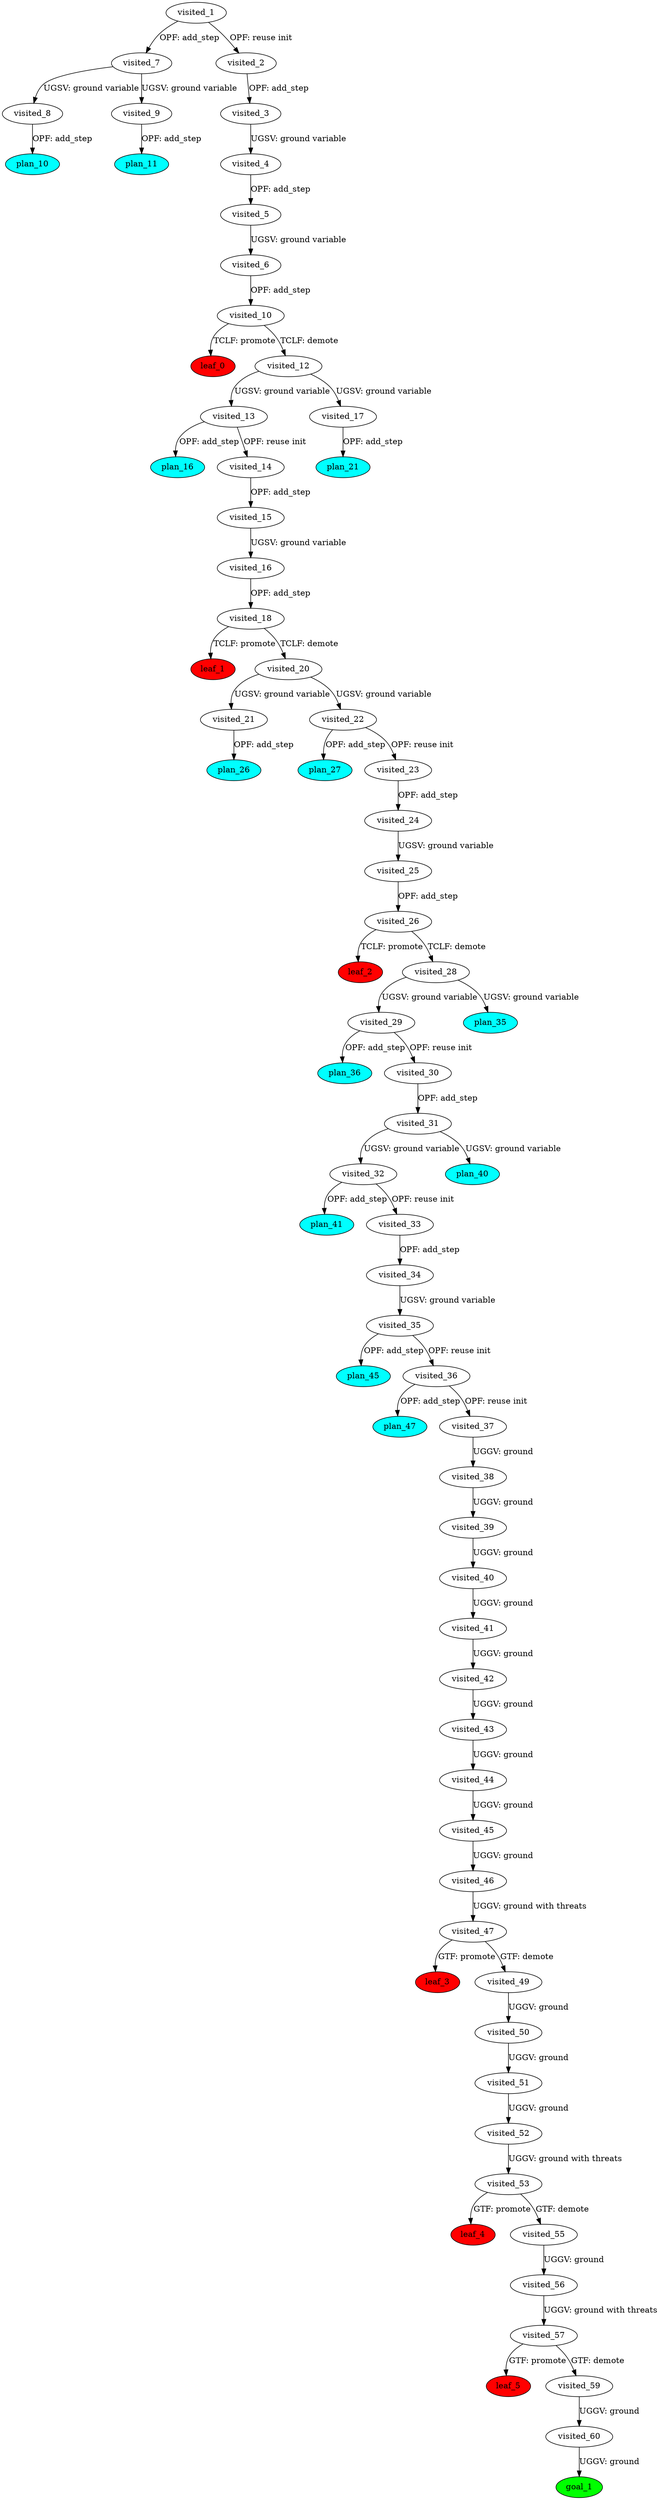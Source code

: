 digraph {
	"1b1dd405-cfa4-85bd-4fd2-ed8c8b6242d4" [label=plan_0 fillcolor=cyan style=filled]
	"1b1dd405-cfa4-85bd-4fd2-ed8c8b6242d4" [label=visited_1 fillcolor=white style=filled]
	"8d6ffda7-79da-68a7-8694-b4b14dda6ecf" [label=plan_1 fillcolor=cyan style=filled]
	"1b1dd405-cfa4-85bd-4fd2-ed8c8b6242d4" -> "8d6ffda7-79da-68a7-8694-b4b14dda6ecf" [label="OPF: add_step"]
	"013acfd5-bdae-84f7-1fa8-ad6e4dedee48" [label=plan_2 fillcolor=cyan style=filled]
	"1b1dd405-cfa4-85bd-4fd2-ed8c8b6242d4" -> "013acfd5-bdae-84f7-1fa8-ad6e4dedee48" [label="OPF: reuse init"]
	"013acfd5-bdae-84f7-1fa8-ad6e4dedee48" [label=visited_2 fillcolor=white style=filled]
	"e26202ce-cfa6-f711-257b-ba8c282ec8a2" [label=plan_3 fillcolor=cyan style=filled]
	"013acfd5-bdae-84f7-1fa8-ad6e4dedee48" -> "e26202ce-cfa6-f711-257b-ba8c282ec8a2" [label="OPF: add_step"]
	"e26202ce-cfa6-f711-257b-ba8c282ec8a2" [label=visited_3 fillcolor=white style=filled]
	"f8a3b187-657d-99b2-711f-dc7e2e22f1db" [label=plan_4 fillcolor=cyan style=filled]
	"e26202ce-cfa6-f711-257b-ba8c282ec8a2" -> "f8a3b187-657d-99b2-711f-dc7e2e22f1db" [label="UGSV: ground variable"]
	"f8a3b187-657d-99b2-711f-dc7e2e22f1db" [label=visited_4 fillcolor=white style=filled]
	"65dffb44-0938-c0dd-74b4-10d6b1c99dec" [label=plan_5 fillcolor=cyan style=filled]
	"f8a3b187-657d-99b2-711f-dc7e2e22f1db" -> "65dffb44-0938-c0dd-74b4-10d6b1c99dec" [label="OPF: add_step"]
	"65dffb44-0938-c0dd-74b4-10d6b1c99dec" [label=visited_5 fillcolor=white style=filled]
	"bc402461-2373-eaf3-3ebe-28a92e42203a" [label=plan_6 fillcolor=cyan style=filled]
	"65dffb44-0938-c0dd-74b4-10d6b1c99dec" -> "bc402461-2373-eaf3-3ebe-28a92e42203a" [label="UGSV: ground variable"]
	"bc402461-2373-eaf3-3ebe-28a92e42203a" [label=visited_6 fillcolor=white style=filled]
	"b174eb6e-7d82-02e5-6e66-5a8531adaea6" [label=plan_7 fillcolor=cyan style=filled]
	"bc402461-2373-eaf3-3ebe-28a92e42203a" -> "b174eb6e-7d82-02e5-6e66-5a8531adaea6" [label="OPF: add_step"]
	"8d6ffda7-79da-68a7-8694-b4b14dda6ecf" [label=visited_7 fillcolor=white style=filled]
	"ad48f547-ab3e-0a28-4b9d-196c7d0f14d2" [label=plan_8 fillcolor=cyan style=filled]
	"8d6ffda7-79da-68a7-8694-b4b14dda6ecf" -> "ad48f547-ab3e-0a28-4b9d-196c7d0f14d2" [label="UGSV: ground variable"]
	"98192ef4-9e4d-381a-1875-b9f7a061ac8a" [label=plan_9 fillcolor=cyan style=filled]
	"8d6ffda7-79da-68a7-8694-b4b14dda6ecf" -> "98192ef4-9e4d-381a-1875-b9f7a061ac8a" [label="UGSV: ground variable"]
	"ad48f547-ab3e-0a28-4b9d-196c7d0f14d2" [label=visited_8 fillcolor=white style=filled]
	"8c374ff0-ff86-8614-3901-cdded9f98a98" [label=plan_10 fillcolor=cyan style=filled]
	"ad48f547-ab3e-0a28-4b9d-196c7d0f14d2" -> "8c374ff0-ff86-8614-3901-cdded9f98a98" [label="OPF: add_step"]
	"98192ef4-9e4d-381a-1875-b9f7a061ac8a" [label=visited_9 fillcolor=white style=filled]
	"6cb7ef33-be0f-e361-df56-5a46fd8876c4" [label=plan_11 fillcolor=cyan style=filled]
	"98192ef4-9e4d-381a-1875-b9f7a061ac8a" -> "6cb7ef33-be0f-e361-df56-5a46fd8876c4" [label="OPF: add_step"]
	"b174eb6e-7d82-02e5-6e66-5a8531adaea6" [label=visited_10 fillcolor=white style=filled]
	"c0b9e63c-d3d0-0302-c664-5832a1e1d2fa" [label=plan_12 fillcolor=cyan style=filled]
	"b174eb6e-7d82-02e5-6e66-5a8531adaea6" -> "c0b9e63c-d3d0-0302-c664-5832a1e1d2fa" [label="TCLF: promote"]
	"68fb07b4-ddc7-c8cf-bac8-1976adbd741c" [label=plan_13 fillcolor=cyan style=filled]
	"b174eb6e-7d82-02e5-6e66-5a8531adaea6" -> "68fb07b4-ddc7-c8cf-bac8-1976adbd741c" [label="TCLF: demote"]
	"c0b9e63c-d3d0-0302-c664-5832a1e1d2fa" [label=visited_11 fillcolor=white style=filled]
	"c0b9e63c-d3d0-0302-c664-5832a1e1d2fa" [label=leaf_0 fillcolor=red style=filled]
	"68fb07b4-ddc7-c8cf-bac8-1976adbd741c" [label=visited_12 fillcolor=white style=filled]
	"fa5a78e7-ce25-3b6d-9fc7-0cf80576efb4" [label=plan_14 fillcolor=cyan style=filled]
	"68fb07b4-ddc7-c8cf-bac8-1976adbd741c" -> "fa5a78e7-ce25-3b6d-9fc7-0cf80576efb4" [label="UGSV: ground variable"]
	"af7623b3-c7aa-5946-e2d3-43dbfbfd6c78" [label=plan_15 fillcolor=cyan style=filled]
	"68fb07b4-ddc7-c8cf-bac8-1976adbd741c" -> "af7623b3-c7aa-5946-e2d3-43dbfbfd6c78" [label="UGSV: ground variable"]
	"fa5a78e7-ce25-3b6d-9fc7-0cf80576efb4" [label=visited_13 fillcolor=white style=filled]
	"10fce265-492b-91a9-1242-66d7320bb95a" [label=plan_16 fillcolor=cyan style=filled]
	"fa5a78e7-ce25-3b6d-9fc7-0cf80576efb4" -> "10fce265-492b-91a9-1242-66d7320bb95a" [label="OPF: add_step"]
	"562b0997-e0ed-79b3-ae7d-fcaac844a0e0" [label=plan_17 fillcolor=cyan style=filled]
	"fa5a78e7-ce25-3b6d-9fc7-0cf80576efb4" -> "562b0997-e0ed-79b3-ae7d-fcaac844a0e0" [label="OPF: reuse init"]
	"562b0997-e0ed-79b3-ae7d-fcaac844a0e0" [label=visited_14 fillcolor=white style=filled]
	"87aff21b-c5da-1e3b-3dbf-c71b28636d34" [label=plan_18 fillcolor=cyan style=filled]
	"562b0997-e0ed-79b3-ae7d-fcaac844a0e0" -> "87aff21b-c5da-1e3b-3dbf-c71b28636d34" [label="OPF: add_step"]
	"87aff21b-c5da-1e3b-3dbf-c71b28636d34" [label=visited_15 fillcolor=white style=filled]
	"543b4d84-1564-ffd5-b3d6-e956028e7074" [label=plan_19 fillcolor=cyan style=filled]
	"87aff21b-c5da-1e3b-3dbf-c71b28636d34" -> "543b4d84-1564-ffd5-b3d6-e956028e7074" [label="UGSV: ground variable"]
	"543b4d84-1564-ffd5-b3d6-e956028e7074" [label=visited_16 fillcolor=white style=filled]
	"8f7d3977-55df-2c2c-e499-64b893fdd7b6" [label=plan_20 fillcolor=cyan style=filled]
	"543b4d84-1564-ffd5-b3d6-e956028e7074" -> "8f7d3977-55df-2c2c-e499-64b893fdd7b6" [label="OPF: add_step"]
	"af7623b3-c7aa-5946-e2d3-43dbfbfd6c78" [label=visited_17 fillcolor=white style=filled]
	"c805613d-f0b7-1b1b-e9cc-b934edca60d8" [label=plan_21 fillcolor=cyan style=filled]
	"af7623b3-c7aa-5946-e2d3-43dbfbfd6c78" -> "c805613d-f0b7-1b1b-e9cc-b934edca60d8" [label="OPF: add_step"]
	"8f7d3977-55df-2c2c-e499-64b893fdd7b6" [label=visited_18 fillcolor=white style=filled]
	"8a188a31-6f20-6e2c-fb44-7fcd09e525b1" [label=plan_22 fillcolor=cyan style=filled]
	"8f7d3977-55df-2c2c-e499-64b893fdd7b6" -> "8a188a31-6f20-6e2c-fb44-7fcd09e525b1" [label="TCLF: promote"]
	"7096304c-b786-f99d-eb27-b9268be56f77" [label=plan_23 fillcolor=cyan style=filled]
	"8f7d3977-55df-2c2c-e499-64b893fdd7b6" -> "7096304c-b786-f99d-eb27-b9268be56f77" [label="TCLF: demote"]
	"8a188a31-6f20-6e2c-fb44-7fcd09e525b1" [label=visited_19 fillcolor=white style=filled]
	"8a188a31-6f20-6e2c-fb44-7fcd09e525b1" [label=leaf_1 fillcolor=red style=filled]
	"7096304c-b786-f99d-eb27-b9268be56f77" [label=visited_20 fillcolor=white style=filled]
	"c65d1195-7b3d-50aa-262d-adb47f03f00e" [label=plan_24 fillcolor=cyan style=filled]
	"7096304c-b786-f99d-eb27-b9268be56f77" -> "c65d1195-7b3d-50aa-262d-adb47f03f00e" [label="UGSV: ground variable"]
	"fcee8c23-ebe0-0d2e-56a4-638ce053c23e" [label=plan_25 fillcolor=cyan style=filled]
	"7096304c-b786-f99d-eb27-b9268be56f77" -> "fcee8c23-ebe0-0d2e-56a4-638ce053c23e" [label="UGSV: ground variable"]
	"c65d1195-7b3d-50aa-262d-adb47f03f00e" [label=visited_21 fillcolor=white style=filled]
	"6aed4194-8c4d-983b-32cd-ea9ba3f43ad8" [label=plan_26 fillcolor=cyan style=filled]
	"c65d1195-7b3d-50aa-262d-adb47f03f00e" -> "6aed4194-8c4d-983b-32cd-ea9ba3f43ad8" [label="OPF: add_step"]
	"fcee8c23-ebe0-0d2e-56a4-638ce053c23e" [label=visited_22 fillcolor=white style=filled]
	"5f28abbf-be22-8f61-97a6-565bc5bbb82f" [label=plan_27 fillcolor=cyan style=filled]
	"fcee8c23-ebe0-0d2e-56a4-638ce053c23e" -> "5f28abbf-be22-8f61-97a6-565bc5bbb82f" [label="OPF: add_step"]
	"fa2bf405-a66a-9854-3e2a-f5685fcdd9a0" [label=plan_28 fillcolor=cyan style=filled]
	"fcee8c23-ebe0-0d2e-56a4-638ce053c23e" -> "fa2bf405-a66a-9854-3e2a-f5685fcdd9a0" [label="OPF: reuse init"]
	"fa2bf405-a66a-9854-3e2a-f5685fcdd9a0" [label=visited_23 fillcolor=white style=filled]
	"31cd47a6-cc85-9d0e-09d0-c8f2eda880d2" [label=plan_29 fillcolor=cyan style=filled]
	"fa2bf405-a66a-9854-3e2a-f5685fcdd9a0" -> "31cd47a6-cc85-9d0e-09d0-c8f2eda880d2" [label="OPF: add_step"]
	"31cd47a6-cc85-9d0e-09d0-c8f2eda880d2" [label=visited_24 fillcolor=white style=filled]
	"5555f7da-dfc2-2d68-d681-39e6bb064cc9" [label=plan_30 fillcolor=cyan style=filled]
	"31cd47a6-cc85-9d0e-09d0-c8f2eda880d2" -> "5555f7da-dfc2-2d68-d681-39e6bb064cc9" [label="UGSV: ground variable"]
	"5555f7da-dfc2-2d68-d681-39e6bb064cc9" [label=visited_25 fillcolor=white style=filled]
	"5e8586cb-140b-b974-4346-eec4d616cdb7" [label=plan_31 fillcolor=cyan style=filled]
	"5555f7da-dfc2-2d68-d681-39e6bb064cc9" -> "5e8586cb-140b-b974-4346-eec4d616cdb7" [label="OPF: add_step"]
	"5e8586cb-140b-b974-4346-eec4d616cdb7" [label=visited_26 fillcolor=white style=filled]
	"a9614d14-8f83-6287-a498-667a2f4af276" [label=plan_32 fillcolor=cyan style=filled]
	"5e8586cb-140b-b974-4346-eec4d616cdb7" -> "a9614d14-8f83-6287-a498-667a2f4af276" [label="TCLF: promote"]
	"e6ac8a68-96d3-695b-82ed-dba88dcad578" [label=plan_33 fillcolor=cyan style=filled]
	"5e8586cb-140b-b974-4346-eec4d616cdb7" -> "e6ac8a68-96d3-695b-82ed-dba88dcad578" [label="TCLF: demote"]
	"a9614d14-8f83-6287-a498-667a2f4af276" [label=visited_27 fillcolor=white style=filled]
	"a9614d14-8f83-6287-a498-667a2f4af276" [label=leaf_2 fillcolor=red style=filled]
	"e6ac8a68-96d3-695b-82ed-dba88dcad578" [label=visited_28 fillcolor=white style=filled]
	"f5877359-88eb-ca7c-abc8-115b42107fb4" [label=plan_34 fillcolor=cyan style=filled]
	"e6ac8a68-96d3-695b-82ed-dba88dcad578" -> "f5877359-88eb-ca7c-abc8-115b42107fb4" [label="UGSV: ground variable"]
	"d4051469-8edc-04e1-7bc6-27db9283c150" [label=plan_35 fillcolor=cyan style=filled]
	"e6ac8a68-96d3-695b-82ed-dba88dcad578" -> "d4051469-8edc-04e1-7bc6-27db9283c150" [label="UGSV: ground variable"]
	"f5877359-88eb-ca7c-abc8-115b42107fb4" [label=visited_29 fillcolor=white style=filled]
	"1ae86134-4d8e-3f57-9c96-ae70f50f56f8" [label=plan_36 fillcolor=cyan style=filled]
	"f5877359-88eb-ca7c-abc8-115b42107fb4" -> "1ae86134-4d8e-3f57-9c96-ae70f50f56f8" [label="OPF: add_step"]
	"4a35b351-07c2-93a3-9fb0-6de384445979" [label=plan_37 fillcolor=cyan style=filled]
	"f5877359-88eb-ca7c-abc8-115b42107fb4" -> "4a35b351-07c2-93a3-9fb0-6de384445979" [label="OPF: reuse init"]
	"4a35b351-07c2-93a3-9fb0-6de384445979" [label=visited_30 fillcolor=white style=filled]
	"92ead94d-6a19-4a0b-ab95-2f4429656d2d" [label=plan_38 fillcolor=cyan style=filled]
	"4a35b351-07c2-93a3-9fb0-6de384445979" -> "92ead94d-6a19-4a0b-ab95-2f4429656d2d" [label="OPF: add_step"]
	"92ead94d-6a19-4a0b-ab95-2f4429656d2d" [label=visited_31 fillcolor=white style=filled]
	"e33f67ac-c192-6b9b-44bf-01b679f85fff" [label=plan_39 fillcolor=cyan style=filled]
	"92ead94d-6a19-4a0b-ab95-2f4429656d2d" -> "e33f67ac-c192-6b9b-44bf-01b679f85fff" [label="UGSV: ground variable"]
	"3c86a16c-e127-7b2f-2903-609423d4434b" [label=plan_40 fillcolor=cyan style=filled]
	"92ead94d-6a19-4a0b-ab95-2f4429656d2d" -> "3c86a16c-e127-7b2f-2903-609423d4434b" [label="UGSV: ground variable"]
	"e33f67ac-c192-6b9b-44bf-01b679f85fff" [label=visited_32 fillcolor=white style=filled]
	"3a45d8ec-db14-dd54-ebbf-af8be08aded8" [label=plan_41 fillcolor=cyan style=filled]
	"e33f67ac-c192-6b9b-44bf-01b679f85fff" -> "3a45d8ec-db14-dd54-ebbf-af8be08aded8" [label="OPF: add_step"]
	"e9dba94d-e5cf-f0b0-a444-0e69aa3acf32" [label=plan_42 fillcolor=cyan style=filled]
	"e33f67ac-c192-6b9b-44bf-01b679f85fff" -> "e9dba94d-e5cf-f0b0-a444-0e69aa3acf32" [label="OPF: reuse init"]
	"e9dba94d-e5cf-f0b0-a444-0e69aa3acf32" [label=visited_33 fillcolor=white style=filled]
	"c082fd84-e19a-19b3-8aac-b735de9413cb" [label=plan_43 fillcolor=cyan style=filled]
	"e9dba94d-e5cf-f0b0-a444-0e69aa3acf32" -> "c082fd84-e19a-19b3-8aac-b735de9413cb" [label="OPF: add_step"]
	"c082fd84-e19a-19b3-8aac-b735de9413cb" [label=visited_34 fillcolor=white style=filled]
	"f4cab5d5-49b2-3d6b-b6c5-78c7f8882ab7" [label=plan_44 fillcolor=cyan style=filled]
	"c082fd84-e19a-19b3-8aac-b735de9413cb" -> "f4cab5d5-49b2-3d6b-b6c5-78c7f8882ab7" [label="UGSV: ground variable"]
	"f4cab5d5-49b2-3d6b-b6c5-78c7f8882ab7" [label=visited_35 fillcolor=white style=filled]
	"e0793d33-80ab-fe19-2262-3246cd6462c9" [label=plan_45 fillcolor=cyan style=filled]
	"f4cab5d5-49b2-3d6b-b6c5-78c7f8882ab7" -> "e0793d33-80ab-fe19-2262-3246cd6462c9" [label="OPF: add_step"]
	"8d52ed24-c998-d612-5dfc-3fd54171c9a8" [label=plan_46 fillcolor=cyan style=filled]
	"f4cab5d5-49b2-3d6b-b6c5-78c7f8882ab7" -> "8d52ed24-c998-d612-5dfc-3fd54171c9a8" [label="OPF: reuse init"]
	"8d52ed24-c998-d612-5dfc-3fd54171c9a8" [label=visited_36 fillcolor=white style=filled]
	"3508e1c2-f921-8d99-c783-99a92fe12cb3" [label=plan_47 fillcolor=cyan style=filled]
	"8d52ed24-c998-d612-5dfc-3fd54171c9a8" -> "3508e1c2-f921-8d99-c783-99a92fe12cb3" [label="OPF: add_step"]
	"03259756-d10a-a52e-6f11-3e4caf89c88b" [label=plan_48 fillcolor=cyan style=filled]
	"8d52ed24-c998-d612-5dfc-3fd54171c9a8" -> "03259756-d10a-a52e-6f11-3e4caf89c88b" [label="OPF: reuse init"]
	"03259756-d10a-a52e-6f11-3e4caf89c88b" [label=visited_37 fillcolor=white style=filled]
	"48ffaa3f-9db4-67cf-25c5-ab036eedd448" [label=plan_49 fillcolor=cyan style=filled]
	"03259756-d10a-a52e-6f11-3e4caf89c88b" -> "48ffaa3f-9db4-67cf-25c5-ab036eedd448" [label="UGGV: ground"]
	"48ffaa3f-9db4-67cf-25c5-ab036eedd448" [label=visited_38 fillcolor=white style=filled]
	"468e5f94-9710-f2d8-b515-2488d2315001" [label=plan_50 fillcolor=cyan style=filled]
	"48ffaa3f-9db4-67cf-25c5-ab036eedd448" -> "468e5f94-9710-f2d8-b515-2488d2315001" [label="UGGV: ground"]
	"468e5f94-9710-f2d8-b515-2488d2315001" [label=visited_39 fillcolor=white style=filled]
	"a0a85d80-7710-7193-443d-dde5ef5f2aaa" [label=plan_51 fillcolor=cyan style=filled]
	"468e5f94-9710-f2d8-b515-2488d2315001" -> "a0a85d80-7710-7193-443d-dde5ef5f2aaa" [label="UGGV: ground"]
	"a0a85d80-7710-7193-443d-dde5ef5f2aaa" [label=visited_40 fillcolor=white style=filled]
	"7fa7470f-c9bc-8c96-2ee6-bedaf358e92b" [label=plan_52 fillcolor=cyan style=filled]
	"a0a85d80-7710-7193-443d-dde5ef5f2aaa" -> "7fa7470f-c9bc-8c96-2ee6-bedaf358e92b" [label="UGGV: ground"]
	"7fa7470f-c9bc-8c96-2ee6-bedaf358e92b" [label=visited_41 fillcolor=white style=filled]
	"528df5b7-5ac4-54a0-4fb5-83cd229a0a67" [label=plan_53 fillcolor=cyan style=filled]
	"7fa7470f-c9bc-8c96-2ee6-bedaf358e92b" -> "528df5b7-5ac4-54a0-4fb5-83cd229a0a67" [label="UGGV: ground"]
	"528df5b7-5ac4-54a0-4fb5-83cd229a0a67" [label=visited_42 fillcolor=white style=filled]
	"997932d9-63c9-995f-7c84-c97daabacd74" [label=plan_54 fillcolor=cyan style=filled]
	"528df5b7-5ac4-54a0-4fb5-83cd229a0a67" -> "997932d9-63c9-995f-7c84-c97daabacd74" [label="UGGV: ground"]
	"997932d9-63c9-995f-7c84-c97daabacd74" [label=visited_43 fillcolor=white style=filled]
	"c580d039-88c5-4763-9591-c5999659a110" [label=plan_55 fillcolor=cyan style=filled]
	"997932d9-63c9-995f-7c84-c97daabacd74" -> "c580d039-88c5-4763-9591-c5999659a110" [label="UGGV: ground"]
	"c580d039-88c5-4763-9591-c5999659a110" [label=visited_44 fillcolor=white style=filled]
	"113cd063-5002-f57a-7fdf-cad1e9535aad" [label=plan_56 fillcolor=cyan style=filled]
	"c580d039-88c5-4763-9591-c5999659a110" -> "113cd063-5002-f57a-7fdf-cad1e9535aad" [label="UGGV: ground"]
	"113cd063-5002-f57a-7fdf-cad1e9535aad" [label=visited_45 fillcolor=white style=filled]
	"874c22a8-4903-2dc0-9fd5-05e31accb02d" [label=plan_57 fillcolor=cyan style=filled]
	"113cd063-5002-f57a-7fdf-cad1e9535aad" -> "874c22a8-4903-2dc0-9fd5-05e31accb02d" [label="UGGV: ground"]
	"874c22a8-4903-2dc0-9fd5-05e31accb02d" [label=visited_46 fillcolor=white style=filled]
	"65c16040-38f6-3274-b7b2-e25933c87667" [label=plan_58 fillcolor=cyan style=filled]
	"874c22a8-4903-2dc0-9fd5-05e31accb02d" -> "65c16040-38f6-3274-b7b2-e25933c87667" [label="UGGV: ground with threats"]
	"65c16040-38f6-3274-b7b2-e25933c87667" [label=visited_47 fillcolor=white style=filled]
	"35a31901-de3d-fd2d-e368-c7e5c0922a51" [label=plan_59 fillcolor=cyan style=filled]
	"65c16040-38f6-3274-b7b2-e25933c87667" -> "35a31901-de3d-fd2d-e368-c7e5c0922a51" [label="GTF: promote"]
	"dc8d96dd-d110-defe-90eb-7dc29df3e7dc" [label=plan_60 fillcolor=cyan style=filled]
	"65c16040-38f6-3274-b7b2-e25933c87667" -> "dc8d96dd-d110-defe-90eb-7dc29df3e7dc" [label="GTF: demote"]
	"35a31901-de3d-fd2d-e368-c7e5c0922a51" [label=visited_48 fillcolor=white style=filled]
	"35a31901-de3d-fd2d-e368-c7e5c0922a51" [label=leaf_3 fillcolor=red style=filled]
	"dc8d96dd-d110-defe-90eb-7dc29df3e7dc" [label=visited_49 fillcolor=white style=filled]
	"fb9478cc-07b7-809c-ff4a-9a536e7e3293" [label=plan_61 fillcolor=cyan style=filled]
	"dc8d96dd-d110-defe-90eb-7dc29df3e7dc" -> "fb9478cc-07b7-809c-ff4a-9a536e7e3293" [label="UGGV: ground"]
	"fb9478cc-07b7-809c-ff4a-9a536e7e3293" [label=visited_50 fillcolor=white style=filled]
	"458c8c86-f118-178d-4fd8-91651129b84a" [label=plan_62 fillcolor=cyan style=filled]
	"fb9478cc-07b7-809c-ff4a-9a536e7e3293" -> "458c8c86-f118-178d-4fd8-91651129b84a" [label="UGGV: ground"]
	"458c8c86-f118-178d-4fd8-91651129b84a" [label=visited_51 fillcolor=white style=filled]
	"f406b0de-5d4d-91cd-1d00-83747e1cedf8" [label=plan_63 fillcolor=cyan style=filled]
	"458c8c86-f118-178d-4fd8-91651129b84a" -> "f406b0de-5d4d-91cd-1d00-83747e1cedf8" [label="UGGV: ground"]
	"f406b0de-5d4d-91cd-1d00-83747e1cedf8" [label=visited_52 fillcolor=white style=filled]
	"a887306d-7ee7-0329-7559-cea6afc91a20" [label=plan_64 fillcolor=cyan style=filled]
	"f406b0de-5d4d-91cd-1d00-83747e1cedf8" -> "a887306d-7ee7-0329-7559-cea6afc91a20" [label="UGGV: ground with threats"]
	"a887306d-7ee7-0329-7559-cea6afc91a20" [label=visited_53 fillcolor=white style=filled]
	"42307605-934c-4a7e-1341-8594d3b517c9" [label=plan_65 fillcolor=cyan style=filled]
	"a887306d-7ee7-0329-7559-cea6afc91a20" -> "42307605-934c-4a7e-1341-8594d3b517c9" [label="GTF: promote"]
	"540bb488-45f3-9d26-a11a-c462ed527842" [label=plan_66 fillcolor=cyan style=filled]
	"a887306d-7ee7-0329-7559-cea6afc91a20" -> "540bb488-45f3-9d26-a11a-c462ed527842" [label="GTF: demote"]
	"42307605-934c-4a7e-1341-8594d3b517c9" [label=visited_54 fillcolor=white style=filled]
	"42307605-934c-4a7e-1341-8594d3b517c9" [label=leaf_4 fillcolor=red style=filled]
	"540bb488-45f3-9d26-a11a-c462ed527842" [label=visited_55 fillcolor=white style=filled]
	"b24209d9-ff22-920d-5d23-e94b9f6b2e44" [label=plan_67 fillcolor=cyan style=filled]
	"540bb488-45f3-9d26-a11a-c462ed527842" -> "b24209d9-ff22-920d-5d23-e94b9f6b2e44" [label="UGGV: ground"]
	"b24209d9-ff22-920d-5d23-e94b9f6b2e44" [label=visited_56 fillcolor=white style=filled]
	"e49f32ee-9d05-50a7-e073-b91809e4ab7d" [label=plan_68 fillcolor=cyan style=filled]
	"b24209d9-ff22-920d-5d23-e94b9f6b2e44" -> "e49f32ee-9d05-50a7-e073-b91809e4ab7d" [label="UGGV: ground with threats"]
	"e49f32ee-9d05-50a7-e073-b91809e4ab7d" [label=visited_57 fillcolor=white style=filled]
	"d15e64ed-7425-9685-744e-63f5db877cea" [label=plan_69 fillcolor=cyan style=filled]
	"e49f32ee-9d05-50a7-e073-b91809e4ab7d" -> "d15e64ed-7425-9685-744e-63f5db877cea" [label="GTF: promote"]
	"821d4dde-eb10-2e8c-1590-01784f1642f4" [label=plan_70 fillcolor=cyan style=filled]
	"e49f32ee-9d05-50a7-e073-b91809e4ab7d" -> "821d4dde-eb10-2e8c-1590-01784f1642f4" [label="GTF: demote"]
	"d15e64ed-7425-9685-744e-63f5db877cea" [label=visited_58 fillcolor=white style=filled]
	"d15e64ed-7425-9685-744e-63f5db877cea" [label=leaf_5 fillcolor=red style=filled]
	"821d4dde-eb10-2e8c-1590-01784f1642f4" [label=visited_59 fillcolor=white style=filled]
	"e57a4e6e-d453-bd4d-1a65-730648103809" [label=plan_71 fillcolor=cyan style=filled]
	"821d4dde-eb10-2e8c-1590-01784f1642f4" -> "e57a4e6e-d453-bd4d-1a65-730648103809" [label="UGGV: ground"]
	"e57a4e6e-d453-bd4d-1a65-730648103809" [label=visited_60 fillcolor=white style=filled]
	"40858b03-6164-08e6-eb38-bf6d247422aa" [label=plan_72 fillcolor=cyan style=filled]
	"e57a4e6e-d453-bd4d-1a65-730648103809" -> "40858b03-6164-08e6-eb38-bf6d247422aa" [label="UGGV: ground"]
	"40858b03-6164-08e6-eb38-bf6d247422aa" [label=visited_61 fillcolor=white style=filled]
	"40858b03-6164-08e6-eb38-bf6d247422aa" [label=goal_1 fillcolor=green style=filled]
}
